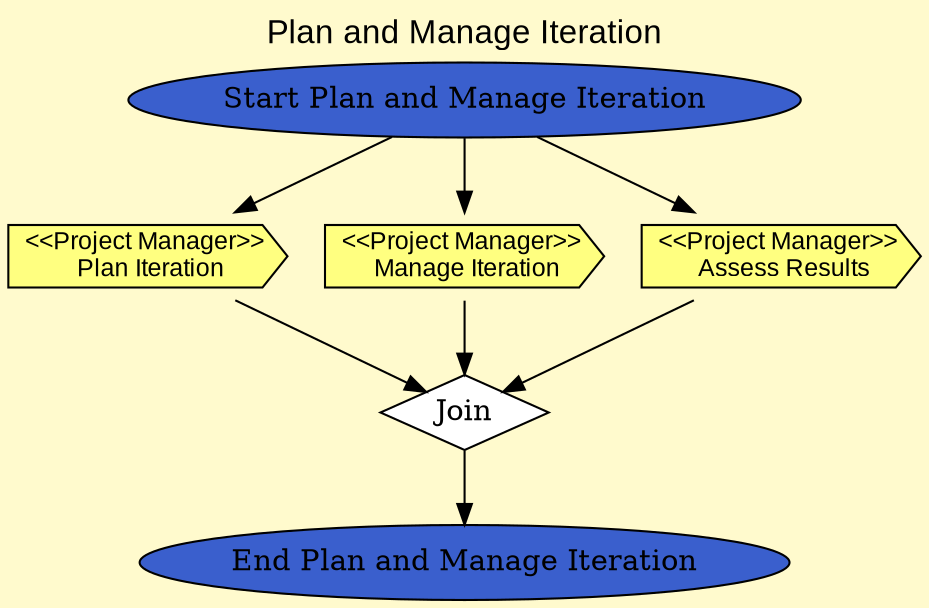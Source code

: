 digraph planAndManageIteration {
  graph [
    fontsize = 16,
    fontname = Arial,
    label = "Plan and Manage Iteration",
    labelloc = t,
    bgcolor = "lemonchiffon"
  ];
  
	"Activity Start 1 2 2 0 0 0 0 Plan and Manage Iteration |" -> "Activity Task 1 2 2 1 5 0 0 Plan Iteration | Project Manager";
	"Activity Start 1 2 2 0 0 0 0 Plan and Manage Iteration |" -> "Activity Task 1 2 2 2 5 0 0 Manage Iteration | Project Manager";
	"Activity Start 1 2 2 0 0 0 0 Plan and Manage Iteration |" -> "Activity Task 1 2 2 3 5 0 0 Assess Results | Project Manager";
    "Activity Task 1 2 2 1 5 0 0 Plan Iteration | Project Manager" -> "Activity Join 1 2 2 0 0 0 0 End access | 3 1";
	"Activity Task 1 2 2 2 5 0 0 Manage Iteration | Project Manager" -> "Activity Join 1 2 2 0 0 0 0 End access | 3 1";
	"Activity Task 1 2 2 3 5 0 0 Assess Results | Project Manager" -> "Activity Join 1 2 2 0 0 0 0 End access | 3 1";
	"Activity Join 1 2 2 0 0 0 0 End access | 3 1" -> "Activity End 1 2 2 0 0 0 0 Plan and Manage Iteration |";
    
	"Activity Start 1 2 2 0 0 0 0 Plan and Manage Iteration |" [shape=ellipse,label="Start Plan and Manage Iteration",fillcolor =royalblue3,style=filled];
	"Activity End 1 2 2 0 0 0 0 Plan and Manage Iteration |" [shape=ellipse,label="End Plan and Manage Iteration",fillcolor =royalblue3,style=filled];
	"Activity Join 1 2 2 0 0 0 0 End access | 3 1" [shape=diamond,label="Join",fillcolor=white,style=filled];
	
	"Activity Task 1 2 2 1 5 0 0 Plan Iteration | Project Manager" [
    		shape = cds,
    		label = "<<Project Manager>> \n Plan Iteration",
    		margin="0.11,0.11",  
	   		URL = "./PlanIteration/planIteration.html",			
    		fillcolor = "#ffff80",
    		style = filled,
    		fontname = Arial,
	   		fontsize = 12
	   		 
  		];	

	"Activity Task 1 2 2 2 5 0 0 Manage Iteration | Project Manager" [
    		shape = cds,
    		label = "<<Project Manager>> \n Manage Iteration",
    		margin="0.11,0.11",	   	
			URL = "./ManageIteration/manageIteration.html",
    		fillcolor = "#ffff80",
    		style = filled,
    		fontname = Arial,
	   		fontsize = 12
	   		 
  		];
		
	"Activity Task 1 2 2 3 5 0 0 Assess Results | Project Manager" [
    		shape = cds,
    		label = "<<Project Manager>> \n Assess Results",
    		margin="0.11,0.11",	 
	   		URL = "./AssessResults/assessResults.html",			
    		fillcolor = "#ffff80",
    		style = filled,
    		fontname = Arial,
	   		fontsize = 12
	   		 
  		];
		
}